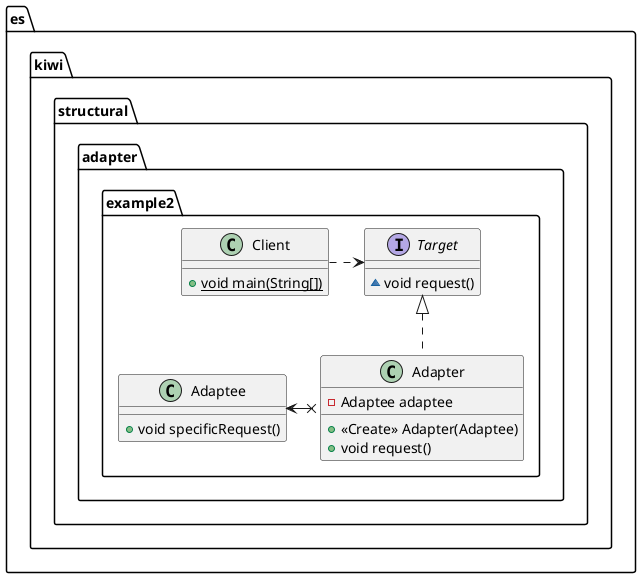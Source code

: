 @startuml
class es.kiwi.structural.adapter.example2.Adaptee {
+ void specificRequest()
}
class es.kiwi.structural.adapter.example2.Client {
+ {static} void main(String[])
}
interface es.kiwi.structural.adapter.example2.Target {
~ void request()
}
class es.kiwi.structural.adapter.example2.Adapter {
- Adaptee adaptee
+ <<Create>> Adapter(Adaptee)
+ void request()
}


es.kiwi.structural.adapter.example2.Target <|.. es.kiwi.structural.adapter.example2.Adapter
es.kiwi.structural.adapter.example2.Client .right.> es.kiwi.structural.adapter.example2.Target
es.kiwi.structural.adapter.example2.Adapter x-left-> es.kiwi.structural.adapter.example2.Adaptee
@enduml